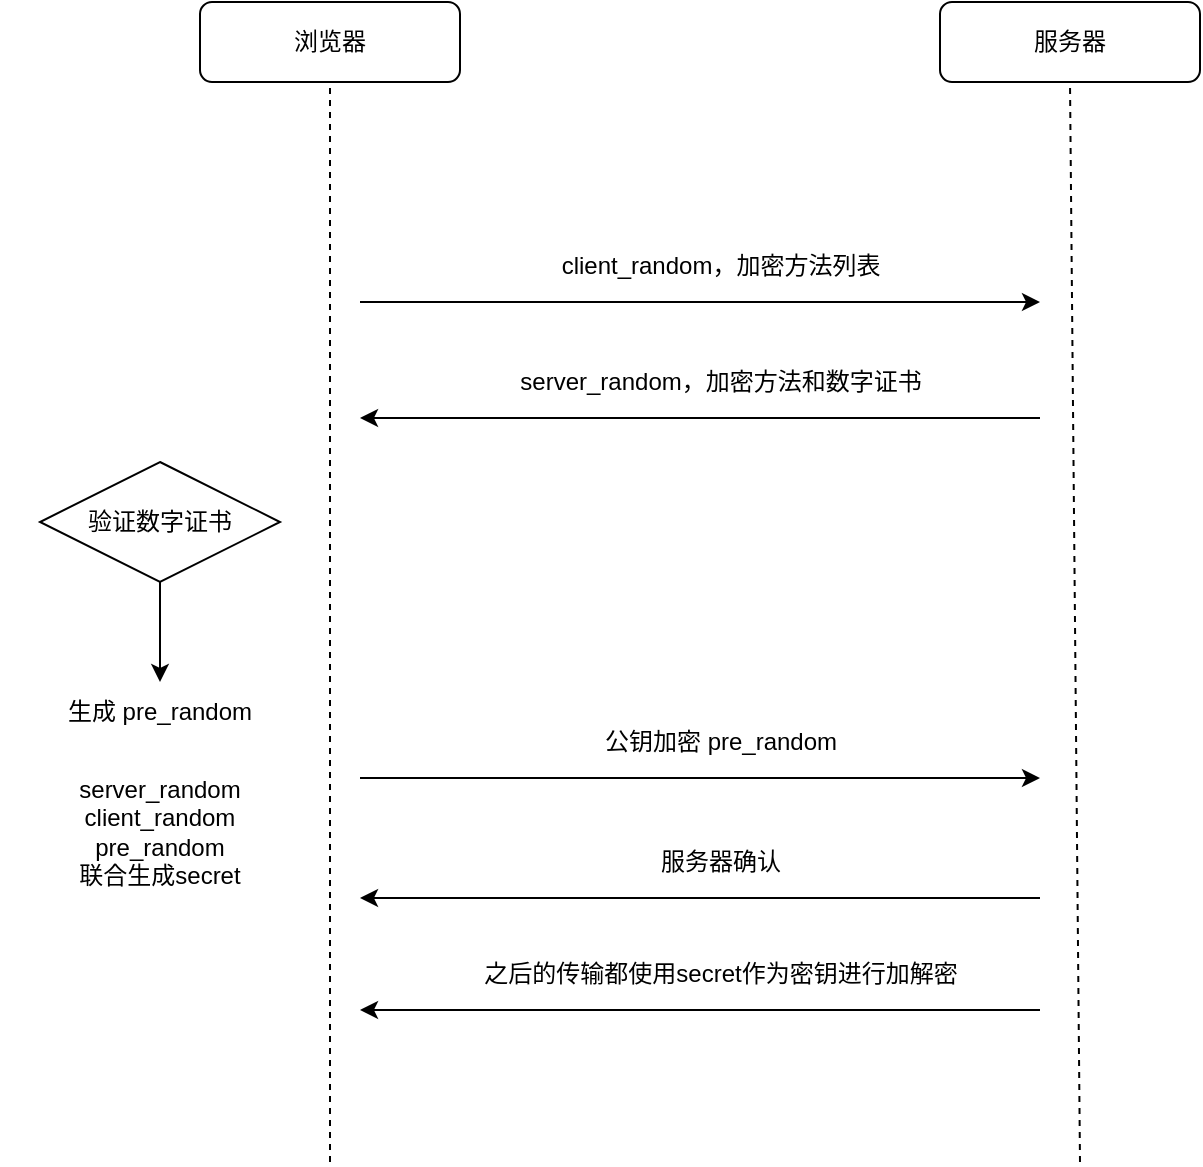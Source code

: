 <mxfile version="15.8.6" type="github">
  <diagram id="5io6KRN84UxcQwzaktSd" name="Page-1">
    <mxGraphModel dx="1426" dy="769" grid="1" gridSize="10" guides="1" tooltips="1" connect="1" arrows="1" fold="1" page="1" pageScale="1" pageWidth="827" pageHeight="1169" math="0" shadow="0">
      <root>
        <mxCell id="0" />
        <mxCell id="1" parent="0" />
        <mxCell id="Wp35rERVDzc60JBpgl0e-2" value="浏览器" style="rounded=1;whiteSpace=wrap;html=1;" vertex="1" parent="1">
          <mxGeometry x="130" y="80" width="130" height="40" as="geometry" />
        </mxCell>
        <mxCell id="Wp35rERVDzc60JBpgl0e-4" value="服务器" style="rounded=1;whiteSpace=wrap;html=1;" vertex="1" parent="1">
          <mxGeometry x="500" y="80" width="130" height="40" as="geometry" />
        </mxCell>
        <mxCell id="Wp35rERVDzc60JBpgl0e-5" value="" style="endArrow=none;dashed=1;html=1;rounded=0;entryX=0.5;entryY=1;entryDx=0;entryDy=0;" edge="1" parent="1" target="Wp35rERVDzc60JBpgl0e-2">
          <mxGeometry width="50" height="50" relative="1" as="geometry">
            <mxPoint x="195" y="660" as="sourcePoint" />
            <mxPoint x="300" y="210" as="targetPoint" />
          </mxGeometry>
        </mxCell>
        <mxCell id="Wp35rERVDzc60JBpgl0e-6" value="" style="endArrow=none;dashed=1;html=1;rounded=0;entryX=0.5;entryY=1;entryDx=0;entryDy=0;" edge="1" parent="1" target="Wp35rERVDzc60JBpgl0e-4">
          <mxGeometry width="50" height="50" relative="1" as="geometry">
            <mxPoint x="570" y="660" as="sourcePoint" />
            <mxPoint x="570" y="240" as="targetPoint" />
          </mxGeometry>
        </mxCell>
        <mxCell id="Wp35rERVDzc60JBpgl0e-7" value="" style="endArrow=classic;html=1;rounded=0;" edge="1" parent="1">
          <mxGeometry width="50" height="50" relative="1" as="geometry">
            <mxPoint x="210" y="230" as="sourcePoint" />
            <mxPoint x="550" y="230" as="targetPoint" />
          </mxGeometry>
        </mxCell>
        <mxCell id="Wp35rERVDzc60JBpgl0e-8" value="client_random，加密方法列表" style="text;html=1;align=center;verticalAlign=middle;resizable=0;points=[];autosize=1;strokeColor=none;fillColor=none;" vertex="1" parent="1">
          <mxGeometry x="305" y="202" width="170" height="20" as="geometry" />
        </mxCell>
        <mxCell id="Wp35rERVDzc60JBpgl0e-9" value="" style="endArrow=classic;html=1;rounded=0;" edge="1" parent="1">
          <mxGeometry width="50" height="50" relative="1" as="geometry">
            <mxPoint x="550" y="288" as="sourcePoint" />
            <mxPoint x="210" y="288" as="targetPoint" />
          </mxGeometry>
        </mxCell>
        <mxCell id="Wp35rERVDzc60JBpgl0e-10" value="server_random，加密方法和数字证书" style="text;html=1;align=center;verticalAlign=middle;resizable=0;points=[];autosize=1;strokeColor=none;fillColor=none;" vertex="1" parent="1">
          <mxGeometry x="280" y="260" width="220" height="20" as="geometry" />
        </mxCell>
        <mxCell id="Wp35rERVDzc60JBpgl0e-11" value="" style="endArrow=classic;html=1;rounded=0;" edge="1" parent="1">
          <mxGeometry width="50" height="50" relative="1" as="geometry">
            <mxPoint x="210" y="468" as="sourcePoint" />
            <mxPoint x="550" y="468" as="targetPoint" />
          </mxGeometry>
        </mxCell>
        <mxCell id="Wp35rERVDzc60JBpgl0e-12" value="公钥加密 pre_random" style="text;html=1;align=center;verticalAlign=middle;resizable=0;points=[];autosize=1;strokeColor=none;fillColor=none;" vertex="1" parent="1">
          <mxGeometry x="325" y="440" width="130" height="20" as="geometry" />
        </mxCell>
        <mxCell id="Wp35rERVDzc60JBpgl0e-13" value="" style="endArrow=classic;html=1;rounded=0;" edge="1" parent="1">
          <mxGeometry width="50" height="50" relative="1" as="geometry">
            <mxPoint x="550" y="528" as="sourcePoint" />
            <mxPoint x="210" y="528" as="targetPoint" />
          </mxGeometry>
        </mxCell>
        <mxCell id="Wp35rERVDzc60JBpgl0e-14" value="服务器确认" style="text;html=1;align=center;verticalAlign=middle;resizable=0;points=[];autosize=1;strokeColor=none;fillColor=none;" vertex="1" parent="1">
          <mxGeometry x="350" y="500" width="80" height="20" as="geometry" />
        </mxCell>
        <mxCell id="Wp35rERVDzc60JBpgl0e-15" value="" style="endArrow=classic;html=1;rounded=0;" edge="1" parent="1">
          <mxGeometry width="50" height="50" relative="1" as="geometry">
            <mxPoint x="550" y="584" as="sourcePoint" />
            <mxPoint x="210" y="584" as="targetPoint" />
          </mxGeometry>
        </mxCell>
        <mxCell id="Wp35rERVDzc60JBpgl0e-16" value="之后的传输都使用secret作为密钥进行加解密" style="text;html=1;align=center;verticalAlign=middle;resizable=0;points=[];autosize=1;strokeColor=none;fillColor=none;" vertex="1" parent="1">
          <mxGeometry x="265" y="556" width="250" height="20" as="geometry" />
        </mxCell>
        <mxCell id="Wp35rERVDzc60JBpgl0e-19" style="edgeStyle=orthogonalEdgeStyle;rounded=0;orthogonalLoop=1;jettySize=auto;html=1;exitX=0.5;exitY=1;exitDx=0;exitDy=0;" edge="1" parent="1" source="Wp35rERVDzc60JBpgl0e-17" target="Wp35rERVDzc60JBpgl0e-18">
          <mxGeometry relative="1" as="geometry" />
        </mxCell>
        <mxCell id="Wp35rERVDzc60JBpgl0e-17" value="验证数字证书" style="rhombus;whiteSpace=wrap;html=1;" vertex="1" parent="1">
          <mxGeometry x="50" y="310" width="120" height="60" as="geometry" />
        </mxCell>
        <mxCell id="Wp35rERVDzc60JBpgl0e-18" value="生成 pre_random" style="text;html=1;strokeColor=none;fillColor=none;align=center;verticalAlign=middle;whiteSpace=wrap;rounded=0;" vertex="1" parent="1">
          <mxGeometry x="50" y="420" width="120" height="30" as="geometry" />
        </mxCell>
        <mxCell id="Wp35rERVDzc60JBpgl0e-20" value="server_random&lt;br&gt;client_random&lt;br&gt;pre_random&lt;br&gt;联合生成secret" style="text;html=1;strokeColor=none;fillColor=none;align=center;verticalAlign=middle;whiteSpace=wrap;rounded=0;" vertex="1" parent="1">
          <mxGeometry x="30" y="460" width="160" height="70" as="geometry" />
        </mxCell>
      </root>
    </mxGraphModel>
  </diagram>
</mxfile>
